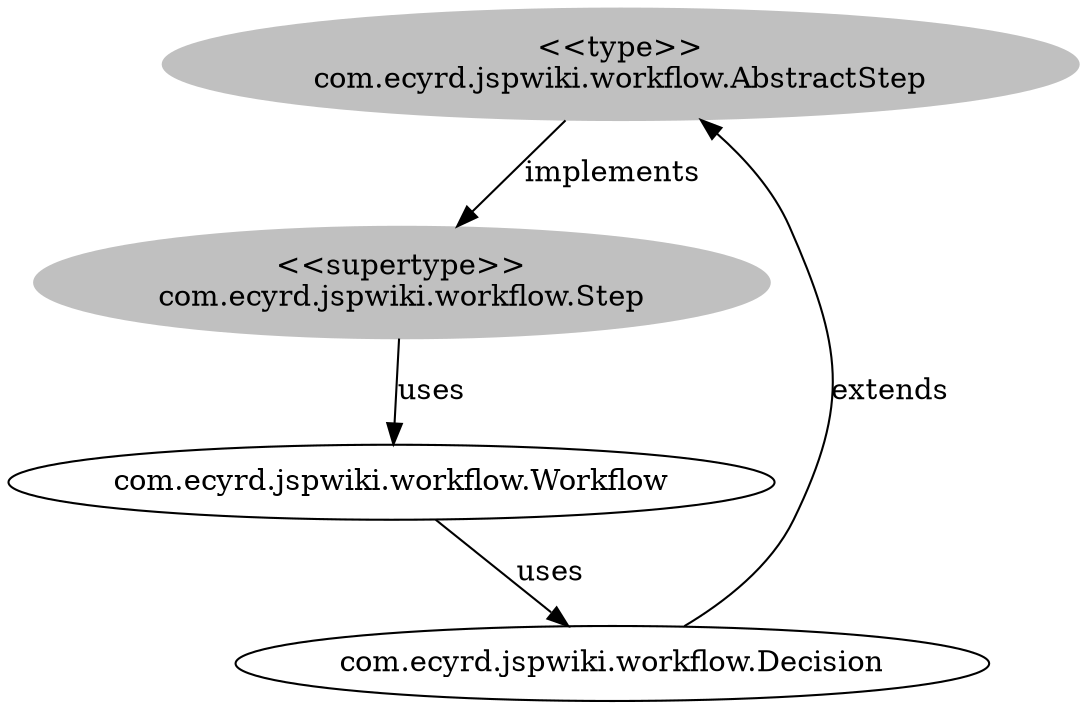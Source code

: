 digraph stk {
	com_ecyrd_jspwiki_workflow_AbstractStep [label="<<type>>
com.ecyrd.jspwiki.workflow.AbstractStep",style=filled,color="grey"];
	com_ecyrd_jspwiki_workflow_Step [label="<<supertype>>
com.ecyrd.jspwiki.workflow.Step",style=filled,color="grey"];
	com_ecyrd_jspwiki_workflow_Decision [label="com.ecyrd.jspwiki.workflow.Decision"];
	com_ecyrd_jspwiki_workflow_Workflow [label="com.ecyrd.jspwiki.workflow.Workflow"];
	com_ecyrd_jspwiki_workflow_AbstractStep -> com_ecyrd_jspwiki_workflow_Step [label=implements];
	com_ecyrd_jspwiki_workflow_Step -> com_ecyrd_jspwiki_workflow_Workflow [label=uses];
	com_ecyrd_jspwiki_workflow_Workflow -> com_ecyrd_jspwiki_workflow_Decision [label=uses];
	com_ecyrd_jspwiki_workflow_Decision -> com_ecyrd_jspwiki_workflow_AbstractStep [label=extends];
}
